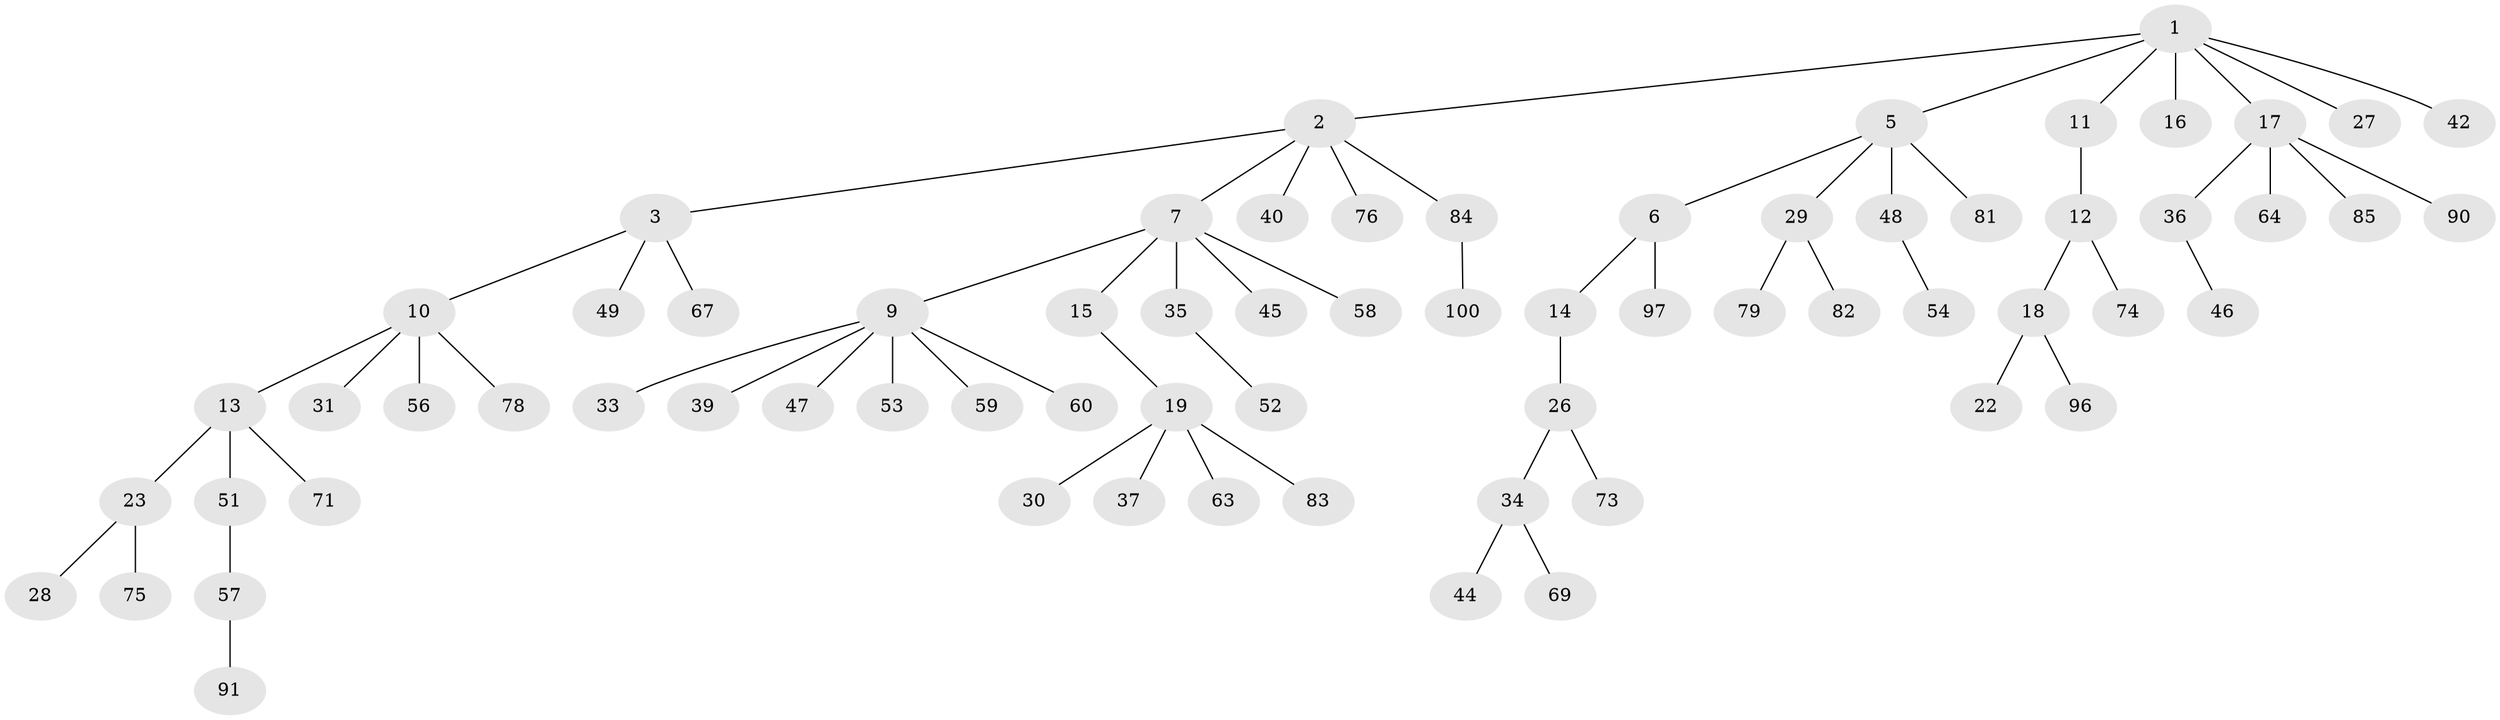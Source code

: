 // original degree distribution, {6: 0.03, 5: 0.04, 3: 0.08, 4: 0.1, 2: 0.21, 1: 0.54}
// Generated by graph-tools (version 1.1) at 2025/38/02/21/25 10:38:55]
// undirected, 69 vertices, 68 edges
graph export_dot {
graph [start="1"]
  node [color=gray90,style=filled];
  1 [super="+4"];
  2 [super="+55"];
  3 [super="+93"];
  5 [super="+41"];
  6 [super="+65"];
  7 [super="+8"];
  9 [super="+25"];
  10 [super="+24"];
  11;
  12 [super="+77"];
  13 [super="+43"];
  14 [super="+21"];
  15;
  16 [super="+20"];
  17 [super="+50"];
  18 [super="+70"];
  19 [super="+32"];
  22;
  23 [super="+38"];
  26 [super="+87"];
  27;
  28;
  29 [super="+68"];
  30;
  31;
  33;
  34 [super="+86"];
  35;
  36 [super="+72"];
  37;
  39 [super="+98"];
  40 [super="+88"];
  42;
  44;
  45;
  46;
  47 [super="+92"];
  48 [super="+66"];
  49;
  51;
  52 [super="+99"];
  53 [super="+80"];
  54;
  56 [super="+89"];
  57 [super="+62"];
  58;
  59 [super="+61"];
  60;
  63;
  64 [super="+95"];
  67;
  69;
  71;
  73;
  74;
  75;
  76;
  78;
  79;
  81;
  82;
  83;
  84;
  85 [super="+94"];
  90;
  91;
  96;
  97;
  100;
  1 -- 2;
  1 -- 5;
  1 -- 11;
  1 -- 27;
  1 -- 42;
  1 -- 16;
  1 -- 17;
  2 -- 3;
  2 -- 7;
  2 -- 40;
  2 -- 84;
  2 -- 76;
  3 -- 10;
  3 -- 49;
  3 -- 67;
  5 -- 6;
  5 -- 29;
  5 -- 48;
  5 -- 81;
  6 -- 14;
  6 -- 97;
  7 -- 58;
  7 -- 35;
  7 -- 9;
  7 -- 45;
  7 -- 15;
  9 -- 33;
  9 -- 39;
  9 -- 53;
  9 -- 59;
  9 -- 60;
  9 -- 47;
  10 -- 13;
  10 -- 56;
  10 -- 78;
  10 -- 31;
  11 -- 12;
  12 -- 18;
  12 -- 74;
  13 -- 23;
  13 -- 71;
  13 -- 51;
  14 -- 26;
  15 -- 19;
  17 -- 36;
  17 -- 85;
  17 -- 90;
  17 -- 64;
  18 -- 22;
  18 -- 96;
  19 -- 30;
  19 -- 83;
  19 -- 37;
  19 -- 63;
  23 -- 28;
  23 -- 75;
  26 -- 34;
  26 -- 73;
  29 -- 82;
  29 -- 79;
  34 -- 44;
  34 -- 69;
  35 -- 52;
  36 -- 46;
  48 -- 54;
  51 -- 57;
  57 -- 91;
  84 -- 100;
}
